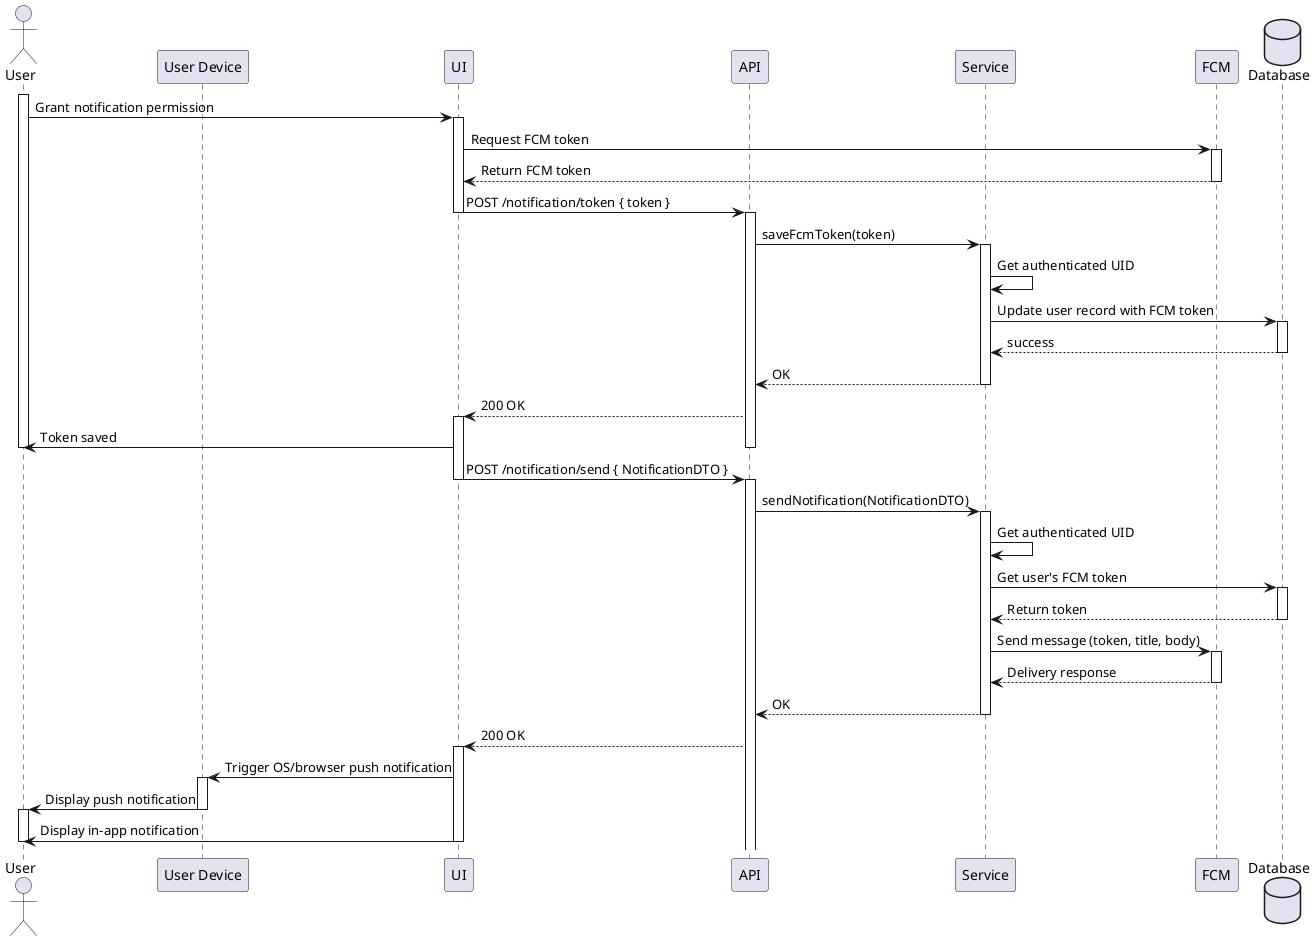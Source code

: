 @startuml
actor User
participant "User Device" as DEVICE
participant "UI" as FE
participant "API" as C
participant "Service" as S
participant "FCM" as FCM
database "Database" as DB

activate User
User -> FE : Grant notification permission
activate FE
FE -> FCM : Request FCM token
activate FCM
FCM --> FE : Return FCM token
deactivate FCM
FE -> C : POST /notification/token { token }
deactivate FE
activate C
C -> S : saveFcmToken(token)
activate S
S -> S : Get authenticated UID
S -> DB : Update user record with FCM token
activate DB
DB --> S : success
deactivate DB
S --> C : OK
deactivate S
C --> FE : 200 OK
activate FE
FE -> User : Token saved
deactivate C
deactivate User

FE -> C : POST /notification/send { NotificationDTO }
deactivate FE
activate C
C -> S : sendNotification(NotificationDTO)
activate S
S -> S : Get authenticated UID
S -> DB : Get user's FCM token
activate DB
DB --> S : Return token
deactivate DB
S -> FCM : Send message (token, title, body)
activate FCM
FCM --> S : Delivery response
deactivate FCM
S --> C : OK
deactivate S
C --> FE : 200 OK
activate FE
FE -> DEVICE : Trigger OS/browser push notification
activate DEVICE
DEVICE -> User : Display push notification
deactivate DEVICE
activate User
FE -> User : Display in-app notification
deactivate FE
deactivate User
@enduml
